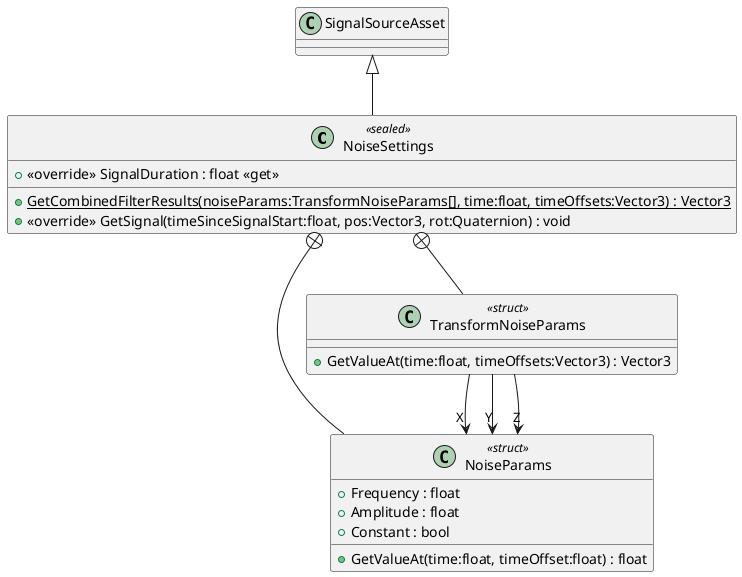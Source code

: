 @startuml
class NoiseSettings <<sealed>> {
    + {static} GetCombinedFilterResults(noiseParams:TransformNoiseParams[], time:float, timeOffsets:Vector3) : Vector3
    + <<override>> SignalDuration : float <<get>>
    + <<override>> GetSignal(timeSinceSignalStart:float, pos:Vector3, rot:Quaternion) : void
}
class NoiseParams <<struct>> {
    + Frequency : float
    + Amplitude : float
    + Constant : bool
    + GetValueAt(time:float, timeOffset:float) : float
}
class TransformNoiseParams <<struct>> {
    + GetValueAt(time:float, timeOffsets:Vector3) : Vector3
}
SignalSourceAsset <|-- NoiseSettings
NoiseSettings +-- NoiseParams
NoiseSettings +-- TransformNoiseParams
TransformNoiseParams --> "X" NoiseParams
TransformNoiseParams --> "Y" NoiseParams
TransformNoiseParams --> "Z" NoiseParams
@enduml

